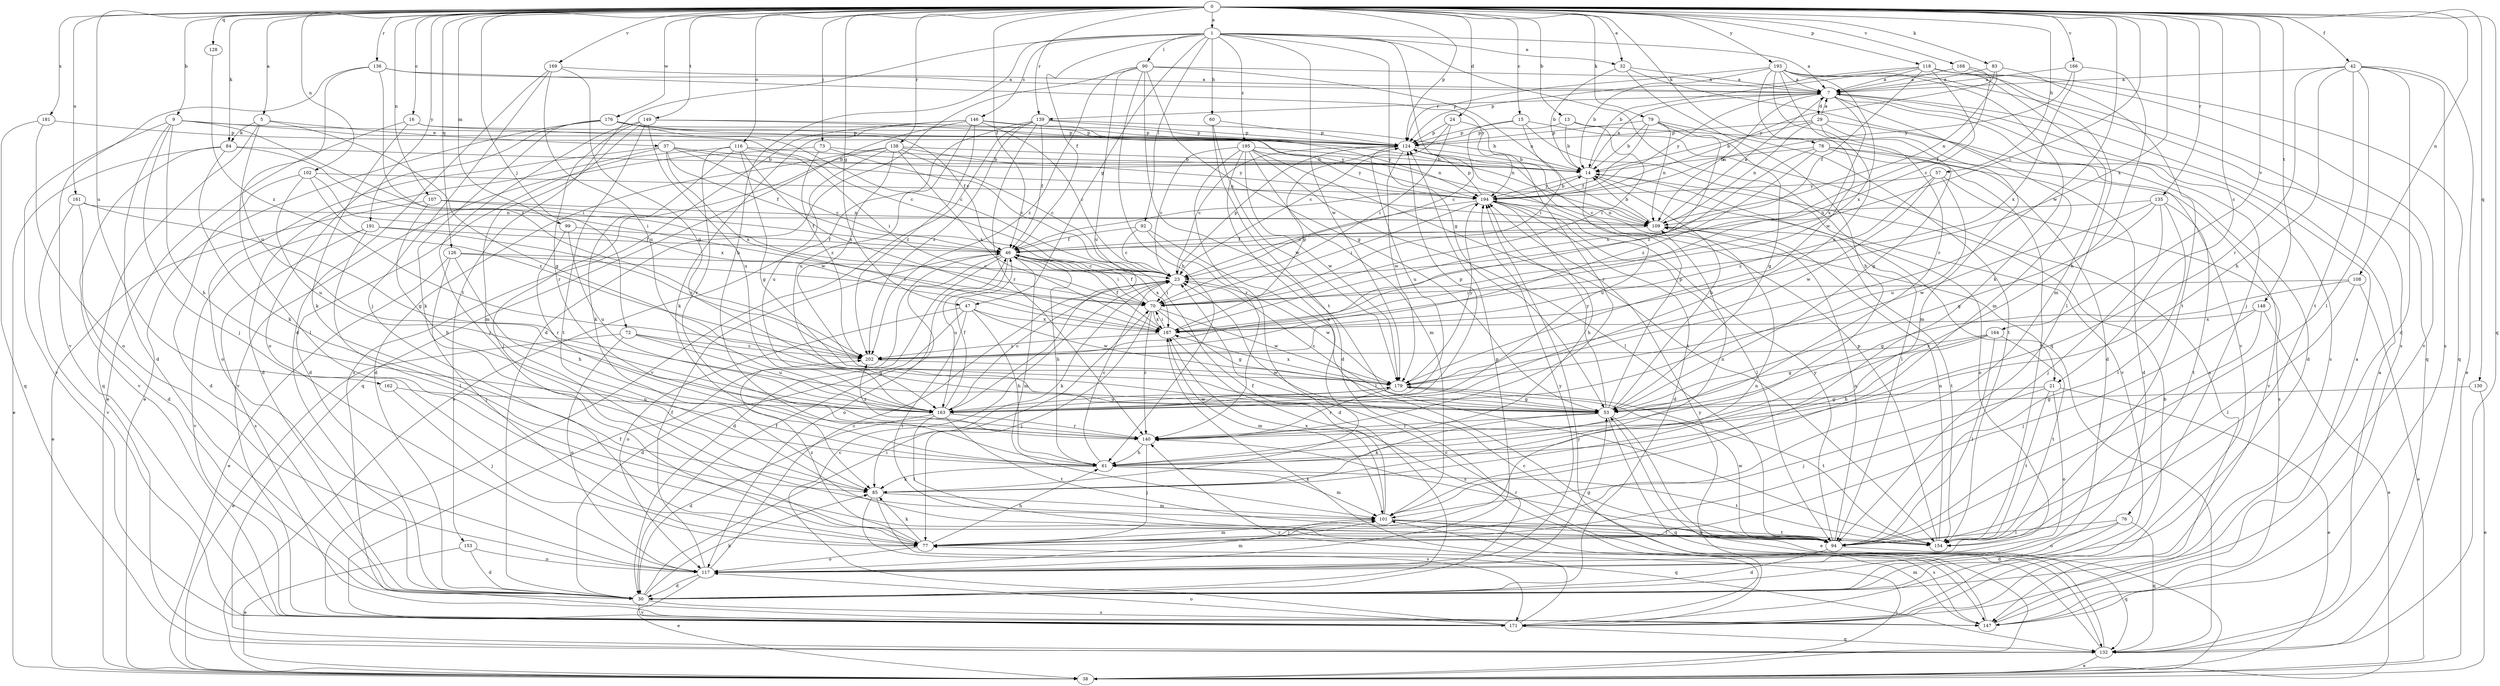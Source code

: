 strict digraph  {
0;
1;
5;
7;
9;
13;
14;
15;
16;
21;
23;
24;
29;
30;
32;
37;
38;
42;
46;
47;
53;
57;
60;
61;
70;
72;
73;
76;
77;
78;
79;
83;
84;
85;
90;
92;
94;
99;
101;
102;
107;
108;
109;
116;
117;
118;
124;
126;
128;
130;
132;
135;
136;
138;
139;
140;
146;
147;
148;
149;
153;
154;
161;
162;
163;
164;
166;
168;
169;
171;
176;
179;
181;
187;
191;
193;
194;
195;
202;
0 -> 1  [label=a];
0 -> 5  [label=a];
0 -> 9  [label=b];
0 -> 13  [label=b];
0 -> 15  [label=c];
0 -> 16  [label=c];
0 -> 21  [label=c];
0 -> 24  [label=d];
0 -> 32  [label=e];
0 -> 42  [label=f];
0 -> 46  [label=f];
0 -> 47  [label=g];
0 -> 57  [label=h];
0 -> 70  [label=i];
0 -> 72  [label=j];
0 -> 73  [label=j];
0 -> 78  [label=k];
0 -> 79  [label=k];
0 -> 83  [label=k];
0 -> 84  [label=k];
0 -> 99  [label=m];
0 -> 102  [label=n];
0 -> 107  [label=n];
0 -> 108  [label=n];
0 -> 116  [label=o];
0 -> 118  [label=p];
0 -> 124  [label=p];
0 -> 126  [label=q];
0 -> 128  [label=q];
0 -> 130  [label=q];
0 -> 132  [label=q];
0 -> 135  [label=r];
0 -> 136  [label=r];
0 -> 138  [label=r];
0 -> 139  [label=r];
0 -> 148  [label=t];
0 -> 149  [label=t];
0 -> 161  [label=u];
0 -> 162  [label=u];
0 -> 164  [label=v];
0 -> 166  [label=v];
0 -> 168  [label=v];
0 -> 169  [label=v];
0 -> 176  [label=w];
0 -> 179  [label=w];
0 -> 181  [label=x];
0 -> 187  [label=x];
0 -> 191  [label=y];
0 -> 193  [label=y];
1 -> 7  [label=a];
1 -> 21  [label=c];
1 -> 32  [label=e];
1 -> 46  [label=f];
1 -> 47  [label=g];
1 -> 53  [label=g];
1 -> 60  [label=h];
1 -> 61  [label=h];
1 -> 90  [label=l];
1 -> 92  [label=l];
1 -> 132  [label=q];
1 -> 146  [label=s];
1 -> 153  [label=t];
1 -> 179  [label=w];
1 -> 195  [label=z];
5 -> 37  [label=e];
5 -> 53  [label=g];
5 -> 84  [label=k];
5 -> 94  [label=l];
5 -> 132  [label=q];
7 -> 29  [label=d];
7 -> 76  [label=j];
7 -> 101  [label=m];
7 -> 109  [label=n];
7 -> 139  [label=r];
7 -> 147  [label=s];
7 -> 187  [label=x];
7 -> 194  [label=y];
9 -> 30  [label=d];
9 -> 61  [label=h];
9 -> 70  [label=i];
9 -> 77  [label=j];
9 -> 109  [label=n];
9 -> 124  [label=p];
9 -> 171  [label=v];
13 -> 14  [label=b];
13 -> 30  [label=d];
13 -> 70  [label=i];
13 -> 124  [label=p];
14 -> 7  [label=a];
14 -> 94  [label=l];
14 -> 117  [label=o];
14 -> 163  [label=u];
14 -> 194  [label=y];
15 -> 23  [label=c];
15 -> 70  [label=i];
15 -> 124  [label=p];
15 -> 147  [label=s];
15 -> 171  [label=v];
16 -> 23  [label=c];
16 -> 38  [label=e];
16 -> 85  [label=k];
16 -> 124  [label=p];
21 -> 38  [label=e];
21 -> 53  [label=g];
21 -> 77  [label=j];
21 -> 117  [label=o];
21 -> 154  [label=t];
23 -> 70  [label=i];
23 -> 85  [label=k];
23 -> 124  [label=p];
23 -> 179  [label=w];
24 -> 23  [label=c];
24 -> 70  [label=i];
24 -> 124  [label=p];
24 -> 140  [label=r];
29 -> 7  [label=a];
29 -> 14  [label=b];
29 -> 30  [label=d];
29 -> 53  [label=g];
29 -> 101  [label=m];
29 -> 109  [label=n];
29 -> 124  [label=p];
30 -> 46  [label=f];
30 -> 70  [label=i];
30 -> 85  [label=k];
30 -> 147  [label=s];
30 -> 171  [label=v];
32 -> 7  [label=a];
32 -> 14  [label=b];
32 -> 61  [label=h];
32 -> 171  [label=v];
37 -> 14  [label=b];
37 -> 23  [label=c];
37 -> 30  [label=d];
37 -> 46  [label=f];
37 -> 109  [label=n];
37 -> 117  [label=o];
37 -> 187  [label=x];
38 -> 77  [label=j];
38 -> 194  [label=y];
42 -> 7  [label=a];
42 -> 30  [label=d];
42 -> 38  [label=e];
42 -> 61  [label=h];
42 -> 94  [label=l];
42 -> 140  [label=r];
42 -> 147  [label=s];
42 -> 154  [label=t];
46 -> 23  [label=c];
46 -> 30  [label=d];
46 -> 61  [label=h];
46 -> 70  [label=i];
46 -> 101  [label=m];
46 -> 117  [label=o];
46 -> 163  [label=u];
46 -> 187  [label=x];
47 -> 30  [label=d];
47 -> 61  [label=h];
47 -> 117  [label=o];
47 -> 154  [label=t];
47 -> 179  [label=w];
47 -> 187  [label=x];
53 -> 14  [label=b];
53 -> 23  [label=c];
53 -> 38  [label=e];
53 -> 85  [label=k];
53 -> 124  [label=p];
53 -> 132  [label=q];
53 -> 140  [label=r];
53 -> 194  [label=y];
57 -> 147  [label=s];
57 -> 163  [label=u];
57 -> 179  [label=w];
57 -> 194  [label=y];
57 -> 202  [label=z];
60 -> 30  [label=d];
60 -> 124  [label=p];
60 -> 179  [label=w];
61 -> 23  [label=c];
61 -> 85  [label=k];
61 -> 101  [label=m];
61 -> 154  [label=t];
70 -> 46  [label=f];
70 -> 53  [label=g];
70 -> 77  [label=j];
70 -> 140  [label=r];
70 -> 179  [label=w];
70 -> 187  [label=x];
72 -> 38  [label=e];
72 -> 53  [label=g];
72 -> 117  [label=o];
72 -> 163  [label=u];
72 -> 202  [label=z];
73 -> 14  [label=b];
73 -> 23  [label=c];
73 -> 171  [label=v];
73 -> 202  [label=z];
76 -> 30  [label=d];
76 -> 94  [label=l];
76 -> 117  [label=o];
76 -> 132  [label=q];
77 -> 61  [label=h];
77 -> 85  [label=k];
77 -> 101  [label=m];
77 -> 109  [label=n];
77 -> 117  [label=o];
77 -> 202  [label=z];
78 -> 14  [label=b];
78 -> 30  [label=d];
78 -> 154  [label=t];
78 -> 171  [label=v];
78 -> 187  [label=x];
78 -> 202  [label=z];
79 -> 14  [label=b];
79 -> 46  [label=f];
79 -> 53  [label=g];
79 -> 109  [label=n];
79 -> 124  [label=p];
79 -> 154  [label=t];
79 -> 202  [label=z];
83 -> 7  [label=a];
83 -> 109  [label=n];
83 -> 154  [label=t];
83 -> 194  [label=y];
84 -> 14  [label=b];
84 -> 38  [label=e];
84 -> 70  [label=i];
84 -> 85  [label=k];
84 -> 171  [label=v];
85 -> 101  [label=m];
85 -> 109  [label=n];
85 -> 132  [label=q];
85 -> 171  [label=v];
90 -> 7  [label=a];
90 -> 30  [label=d];
90 -> 53  [label=g];
90 -> 61  [label=h];
90 -> 109  [label=n];
90 -> 154  [label=t];
90 -> 163  [label=u];
90 -> 202  [label=z];
92 -> 23  [label=c];
92 -> 30  [label=d];
92 -> 46  [label=f];
92 -> 94  [label=l];
94 -> 30  [label=d];
94 -> 109  [label=n];
94 -> 132  [label=q];
94 -> 140  [label=r];
94 -> 179  [label=w];
94 -> 194  [label=y];
99 -> 46  [label=f];
99 -> 140  [label=r];
99 -> 163  [label=u];
101 -> 46  [label=f];
101 -> 77  [label=j];
101 -> 94  [label=l];
101 -> 147  [label=s];
101 -> 154  [label=t];
101 -> 187  [label=x];
102 -> 30  [label=d];
102 -> 163  [label=u];
102 -> 187  [label=x];
102 -> 194  [label=y];
102 -> 202  [label=z];
107 -> 38  [label=e];
107 -> 46  [label=f];
107 -> 61  [label=h];
107 -> 109  [label=n];
108 -> 38  [label=e];
108 -> 53  [label=g];
108 -> 70  [label=i];
108 -> 94  [label=l];
109 -> 7  [label=a];
109 -> 14  [label=b];
109 -> 46  [label=f];
109 -> 154  [label=t];
116 -> 14  [label=b];
116 -> 30  [label=d];
116 -> 53  [label=g];
116 -> 70  [label=i];
116 -> 85  [label=k];
116 -> 140  [label=r];
116 -> 187  [label=x];
117 -> 23  [label=c];
117 -> 30  [label=d];
117 -> 38  [label=e];
117 -> 46  [label=f];
117 -> 53  [label=g];
117 -> 101  [label=m];
117 -> 124  [label=p];
117 -> 194  [label=y];
118 -> 7  [label=a];
118 -> 14  [label=b];
118 -> 23  [label=c];
118 -> 46  [label=f];
118 -> 101  [label=m];
118 -> 124  [label=p];
118 -> 132  [label=q];
118 -> 171  [label=v];
124 -> 14  [label=b];
124 -> 23  [label=c];
124 -> 163  [label=u];
124 -> 179  [label=w];
126 -> 23  [label=c];
126 -> 38  [label=e];
126 -> 61  [label=h];
126 -> 70  [label=i];
126 -> 77  [label=j];
128 -> 202  [label=z];
130 -> 38  [label=e];
130 -> 53  [label=g];
132 -> 7  [label=a];
132 -> 23  [label=c];
132 -> 38  [label=e];
132 -> 53  [label=g];
135 -> 53  [label=g];
135 -> 77  [label=j];
135 -> 94  [label=l];
135 -> 109  [label=n];
135 -> 154  [label=t];
135 -> 179  [label=w];
136 -> 7  [label=a];
136 -> 163  [label=u];
136 -> 171  [label=v];
136 -> 194  [label=y];
136 -> 202  [label=z];
138 -> 14  [label=b];
138 -> 23  [label=c];
138 -> 30  [label=d];
138 -> 77  [label=j];
138 -> 163  [label=u];
138 -> 179  [label=w];
138 -> 187  [label=x];
138 -> 194  [label=y];
139 -> 14  [label=b];
139 -> 38  [label=e];
139 -> 46  [label=f];
139 -> 124  [label=p];
139 -> 140  [label=r];
139 -> 171  [label=v];
139 -> 202  [label=z];
140 -> 61  [label=h];
140 -> 77  [label=j];
140 -> 202  [label=z];
146 -> 23  [label=c];
146 -> 85  [label=k];
146 -> 124  [label=p];
146 -> 132  [label=q];
146 -> 147  [label=s];
146 -> 163  [label=u];
146 -> 194  [label=y];
146 -> 202  [label=z];
147 -> 7  [label=a];
147 -> 23  [label=c];
147 -> 101  [label=m];
148 -> 38  [label=e];
148 -> 77  [label=j];
148 -> 94  [label=l];
148 -> 187  [label=x];
149 -> 77  [label=j];
149 -> 101  [label=m];
149 -> 124  [label=p];
149 -> 140  [label=r];
149 -> 154  [label=t];
149 -> 163  [label=u];
149 -> 194  [label=y];
153 -> 30  [label=d];
153 -> 38  [label=e];
153 -> 117  [label=o];
154 -> 109  [label=n];
154 -> 124  [label=p];
161 -> 30  [label=d];
161 -> 53  [label=g];
161 -> 109  [label=n];
161 -> 171  [label=v];
162 -> 77  [label=j];
162 -> 163  [label=u];
163 -> 23  [label=c];
163 -> 30  [label=d];
163 -> 46  [label=f];
163 -> 94  [label=l];
163 -> 124  [label=p];
163 -> 140  [label=r];
163 -> 154  [label=t];
163 -> 179  [label=w];
164 -> 53  [label=g];
164 -> 61  [label=h];
164 -> 94  [label=l];
164 -> 154  [label=t];
164 -> 202  [label=z];
166 -> 7  [label=a];
166 -> 61  [label=h];
166 -> 187  [label=x];
166 -> 194  [label=y];
168 -> 7  [label=a];
168 -> 46  [label=f];
168 -> 94  [label=l];
169 -> 7  [label=a];
169 -> 30  [label=d];
169 -> 53  [label=g];
169 -> 77  [label=j];
169 -> 163  [label=u];
171 -> 14  [label=b];
171 -> 23  [label=c];
171 -> 46  [label=f];
171 -> 117  [label=o];
171 -> 132  [label=q];
171 -> 140  [label=r];
171 -> 187  [label=x];
171 -> 194  [label=y];
176 -> 23  [label=c];
176 -> 38  [label=e];
176 -> 46  [label=f];
176 -> 85  [label=k];
176 -> 109  [label=n];
176 -> 117  [label=o];
176 -> 124  [label=p];
179 -> 53  [label=g];
179 -> 140  [label=r];
179 -> 154  [label=t];
179 -> 163  [label=u];
179 -> 187  [label=x];
179 -> 194  [label=y];
181 -> 117  [label=o];
181 -> 124  [label=p];
181 -> 132  [label=q];
187 -> 46  [label=f];
187 -> 70  [label=i];
187 -> 101  [label=m];
187 -> 124  [label=p];
187 -> 147  [label=s];
187 -> 202  [label=z];
191 -> 46  [label=f];
191 -> 94  [label=l];
191 -> 147  [label=s];
191 -> 171  [label=v];
191 -> 202  [label=z];
193 -> 7  [label=a];
193 -> 14  [label=b];
193 -> 85  [label=k];
193 -> 124  [label=p];
193 -> 132  [label=q];
193 -> 140  [label=r];
193 -> 147  [label=s];
193 -> 163  [label=u];
193 -> 179  [label=w];
193 -> 187  [label=x];
194 -> 14  [label=b];
194 -> 23  [label=c];
194 -> 30  [label=d];
194 -> 61  [label=h];
194 -> 70  [label=i];
194 -> 94  [label=l];
194 -> 109  [label=n];
194 -> 124  [label=p];
195 -> 14  [label=b];
195 -> 23  [label=c];
195 -> 85  [label=k];
195 -> 94  [label=l];
195 -> 101  [label=m];
195 -> 140  [label=r];
195 -> 154  [label=t];
195 -> 179  [label=w];
195 -> 194  [label=y];
202 -> 179  [label=w];
}
